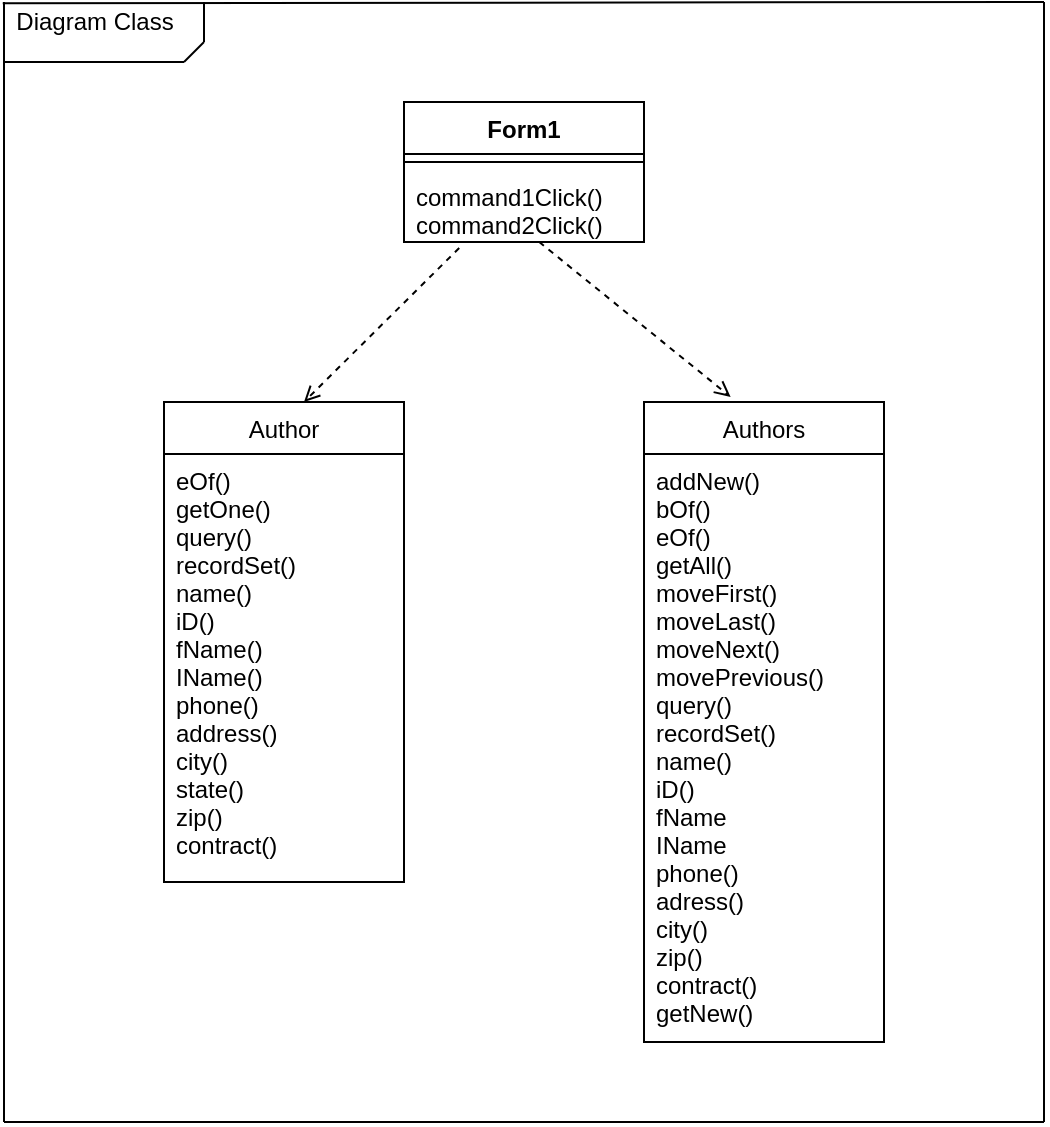 <mxfile version="13.8.7" type="github">
  <diagram id="C5RBs43oDa-KdzZeNtuy" name="Page-1">
    <mxGraphModel dx="1221" dy="645" grid="1" gridSize="10" guides="1" tooltips="1" connect="1" arrows="1" fold="1" page="1" pageScale="1" pageWidth="827" pageHeight="1169" math="0" shadow="0">
      <root>
        <mxCell id="WIyWlLk6GJQsqaUBKTNV-0" />
        <mxCell id="WIyWlLk6GJQsqaUBKTNV-1" parent="WIyWlLk6GJQsqaUBKTNV-0" />
        <mxCell id="D3KKQK-YE7YDxinAq4iv-0" value="Author" style="swimlane;fontStyle=0;childLayout=stackLayout;horizontal=1;startSize=26;fillColor=none;horizontalStack=0;resizeParent=1;resizeParentMax=0;resizeLast=0;collapsible=1;marginBottom=0;" vertex="1" parent="WIyWlLk6GJQsqaUBKTNV-1">
          <mxGeometry x="160" y="280" width="120" height="240" as="geometry" />
        </mxCell>
        <mxCell id="D3KKQK-YE7YDxinAq4iv-1" value="eOf()&#xa;getOne()&#xa;query()&#xa;recordSet()&#xa;name()&#xa;iD()&#xa;fName()&#xa;IName()&#xa;phone()&#xa;address()&#xa;city()&#xa;state()&#xa;zip()&#xa;contract()" style="text;strokeColor=none;fillColor=none;align=left;verticalAlign=top;spacingLeft=4;spacingRight=4;overflow=hidden;rotatable=0;points=[[0,0.5],[1,0.5]];portConstraint=eastwest;" vertex="1" parent="D3KKQK-YE7YDxinAq4iv-0">
          <mxGeometry y="26" width="120" height="214" as="geometry" />
        </mxCell>
        <mxCell id="D3KKQK-YE7YDxinAq4iv-9" value="Authors" style="swimlane;fontStyle=0;childLayout=stackLayout;horizontal=1;startSize=26;fillColor=none;horizontalStack=0;resizeParent=1;resizeParentMax=0;resizeLast=0;collapsible=1;marginBottom=0;" vertex="1" parent="WIyWlLk6GJQsqaUBKTNV-1">
          <mxGeometry x="400" y="280" width="120" height="320" as="geometry" />
        </mxCell>
        <mxCell id="D3KKQK-YE7YDxinAq4iv-10" value="addNew()&#xa;bOf()&#xa;eOf()&#xa;getAll()&#xa;moveFirst()&#xa;moveLast()&#xa;moveNext()&#xa;movePrevious()&#xa;query()&#xa;recordSet()&#xa;name()&#xa;iD()&#xa;fName&#xa;IName&#xa;phone()&#xa;adress()&#xa;city()&#xa;zip()&#xa;contract()&#xa;getNew()&#xa;" style="text;strokeColor=none;fillColor=none;align=left;verticalAlign=top;spacingLeft=4;spacingRight=4;overflow=hidden;rotatable=0;points=[[0,0.5],[1,0.5]];portConstraint=eastwest;" vertex="1" parent="D3KKQK-YE7YDxinAq4iv-9">
          <mxGeometry y="26" width="120" height="294" as="geometry" />
        </mxCell>
        <mxCell id="D3KKQK-YE7YDxinAq4iv-13" value="Form1" style="swimlane;fontStyle=1;align=center;verticalAlign=top;childLayout=stackLayout;horizontal=1;startSize=26;horizontalStack=0;resizeParent=1;resizeParentMax=0;resizeLast=0;collapsible=1;marginBottom=0;" vertex="1" parent="WIyWlLk6GJQsqaUBKTNV-1">
          <mxGeometry x="280" y="130" width="120" height="70" as="geometry" />
        </mxCell>
        <mxCell id="D3KKQK-YE7YDxinAq4iv-15" value="" style="line;strokeWidth=1;fillColor=none;align=left;verticalAlign=middle;spacingTop=-1;spacingLeft=3;spacingRight=3;rotatable=0;labelPosition=right;points=[];portConstraint=eastwest;" vertex="1" parent="D3KKQK-YE7YDxinAq4iv-13">
          <mxGeometry y="26" width="120" height="8" as="geometry" />
        </mxCell>
        <mxCell id="D3KKQK-YE7YDxinAq4iv-16" value="command1Click()&#xa;command2Click()" style="text;strokeColor=none;fillColor=none;align=left;verticalAlign=top;spacingLeft=4;spacingRight=4;overflow=hidden;rotatable=0;points=[[0,0.5],[1,0.5]];portConstraint=eastwest;" vertex="1" parent="D3KKQK-YE7YDxinAq4iv-13">
          <mxGeometry y="34" width="120" height="36" as="geometry" />
        </mxCell>
        <mxCell id="D3KKQK-YE7YDxinAq4iv-22" value="" style="endArrow=open;html=1;dashed=1;startArrow=none;startFill=0;endFill=0;exitX=0.23;exitY=1.083;exitDx=0;exitDy=0;exitPerimeter=0;" edge="1" parent="WIyWlLk6GJQsqaUBKTNV-1" source="D3KKQK-YE7YDxinAq4iv-16">
          <mxGeometry width="50" height="50" relative="1" as="geometry">
            <mxPoint x="260" y="230" as="sourcePoint" />
            <mxPoint x="230" y="280" as="targetPoint" />
          </mxGeometry>
        </mxCell>
        <mxCell id="D3KKQK-YE7YDxinAq4iv-23" value="" style="endArrow=open;html=1;dashed=1;startArrow=none;startFill=0;endFill=0;exitX=0.23;exitY=1.083;exitDx=0;exitDy=0;exitPerimeter=0;entryX=0.361;entryY=-0.008;entryDx=0;entryDy=0;entryPerimeter=0;" edge="1" parent="WIyWlLk6GJQsqaUBKTNV-1" target="D3KKQK-YE7YDxinAq4iv-9">
          <mxGeometry width="50" height="50" relative="1" as="geometry">
            <mxPoint x="347.6" y="200" as="sourcePoint" />
            <mxPoint x="270" y="277.012" as="targetPoint" />
          </mxGeometry>
        </mxCell>
        <mxCell id="D3KKQK-YE7YDxinAq4iv-24" value="" style="endArrow=none;html=1;exitX=-0.007;exitY=0.031;exitDx=0;exitDy=0;exitPerimeter=0;" edge="1" parent="WIyWlLk6GJQsqaUBKTNV-1">
          <mxGeometry width="50" height="50" relative="1" as="geometry">
            <mxPoint x="79.37" y="80.62" as="sourcePoint" />
            <mxPoint x="600" y="80" as="targetPoint" />
          </mxGeometry>
        </mxCell>
        <mxCell id="D3KKQK-YE7YDxinAq4iv-26" value="" style="endArrow=none;html=1;" edge="1" parent="WIyWlLk6GJQsqaUBKTNV-1">
          <mxGeometry width="50" height="50" relative="1" as="geometry">
            <mxPoint x="600" y="640" as="sourcePoint" />
            <mxPoint x="600" y="80" as="targetPoint" />
          </mxGeometry>
        </mxCell>
        <mxCell id="D3KKQK-YE7YDxinAq4iv-27" value="" style="endArrow=none;html=1;" edge="1" parent="WIyWlLk6GJQsqaUBKTNV-1">
          <mxGeometry width="50" height="50" relative="1" as="geometry">
            <mxPoint x="80" y="640" as="sourcePoint" />
            <mxPoint x="600" y="640" as="targetPoint" />
          </mxGeometry>
        </mxCell>
        <mxCell id="D3KKQK-YE7YDxinAq4iv-28" value="" style="endArrow=none;html=1;" edge="1" parent="WIyWlLk6GJQsqaUBKTNV-1">
          <mxGeometry width="50" height="50" relative="1" as="geometry">
            <mxPoint x="80" y="640" as="sourcePoint" />
            <mxPoint x="80" y="80" as="targetPoint" />
          </mxGeometry>
        </mxCell>
        <mxCell id="D3KKQK-YE7YDxinAq4iv-31" value="" style="endArrow=none;html=1;" edge="1" parent="WIyWlLk6GJQsqaUBKTNV-1">
          <mxGeometry width="50" height="50" relative="1" as="geometry">
            <mxPoint x="80" y="80" as="sourcePoint" />
            <mxPoint x="80" y="80" as="targetPoint" />
          </mxGeometry>
        </mxCell>
        <mxCell id="D3KKQK-YE7YDxinAq4iv-34" value="Diagram Class" style="text;html=1;align=center;verticalAlign=middle;resizable=0;points=[];autosize=1;" vertex="1" parent="WIyWlLk6GJQsqaUBKTNV-1">
          <mxGeometry x="80" y="80" width="90" height="20" as="geometry" />
        </mxCell>
        <mxCell id="D3KKQK-YE7YDxinAq4iv-35" value="" style="endArrow=none;html=1;" edge="1" parent="WIyWlLk6GJQsqaUBKTNV-1">
          <mxGeometry width="50" height="50" relative="1" as="geometry">
            <mxPoint x="80" y="110" as="sourcePoint" />
            <mxPoint x="170" y="110" as="targetPoint" />
          </mxGeometry>
        </mxCell>
        <mxCell id="D3KKQK-YE7YDxinAq4iv-36" value="" style="endArrow=none;html=1;" edge="1" parent="WIyWlLk6GJQsqaUBKTNV-1">
          <mxGeometry width="50" height="50" relative="1" as="geometry">
            <mxPoint x="180" y="100" as="sourcePoint" />
            <mxPoint x="180" y="80" as="targetPoint" />
          </mxGeometry>
        </mxCell>
        <mxCell id="D3KKQK-YE7YDxinAq4iv-37" value="" style="endArrow=none;html=1;" edge="1" parent="WIyWlLk6GJQsqaUBKTNV-1">
          <mxGeometry width="50" height="50" relative="1" as="geometry">
            <mxPoint x="170" y="110" as="sourcePoint" />
            <mxPoint x="180" y="100" as="targetPoint" />
          </mxGeometry>
        </mxCell>
      </root>
    </mxGraphModel>
  </diagram>
</mxfile>
